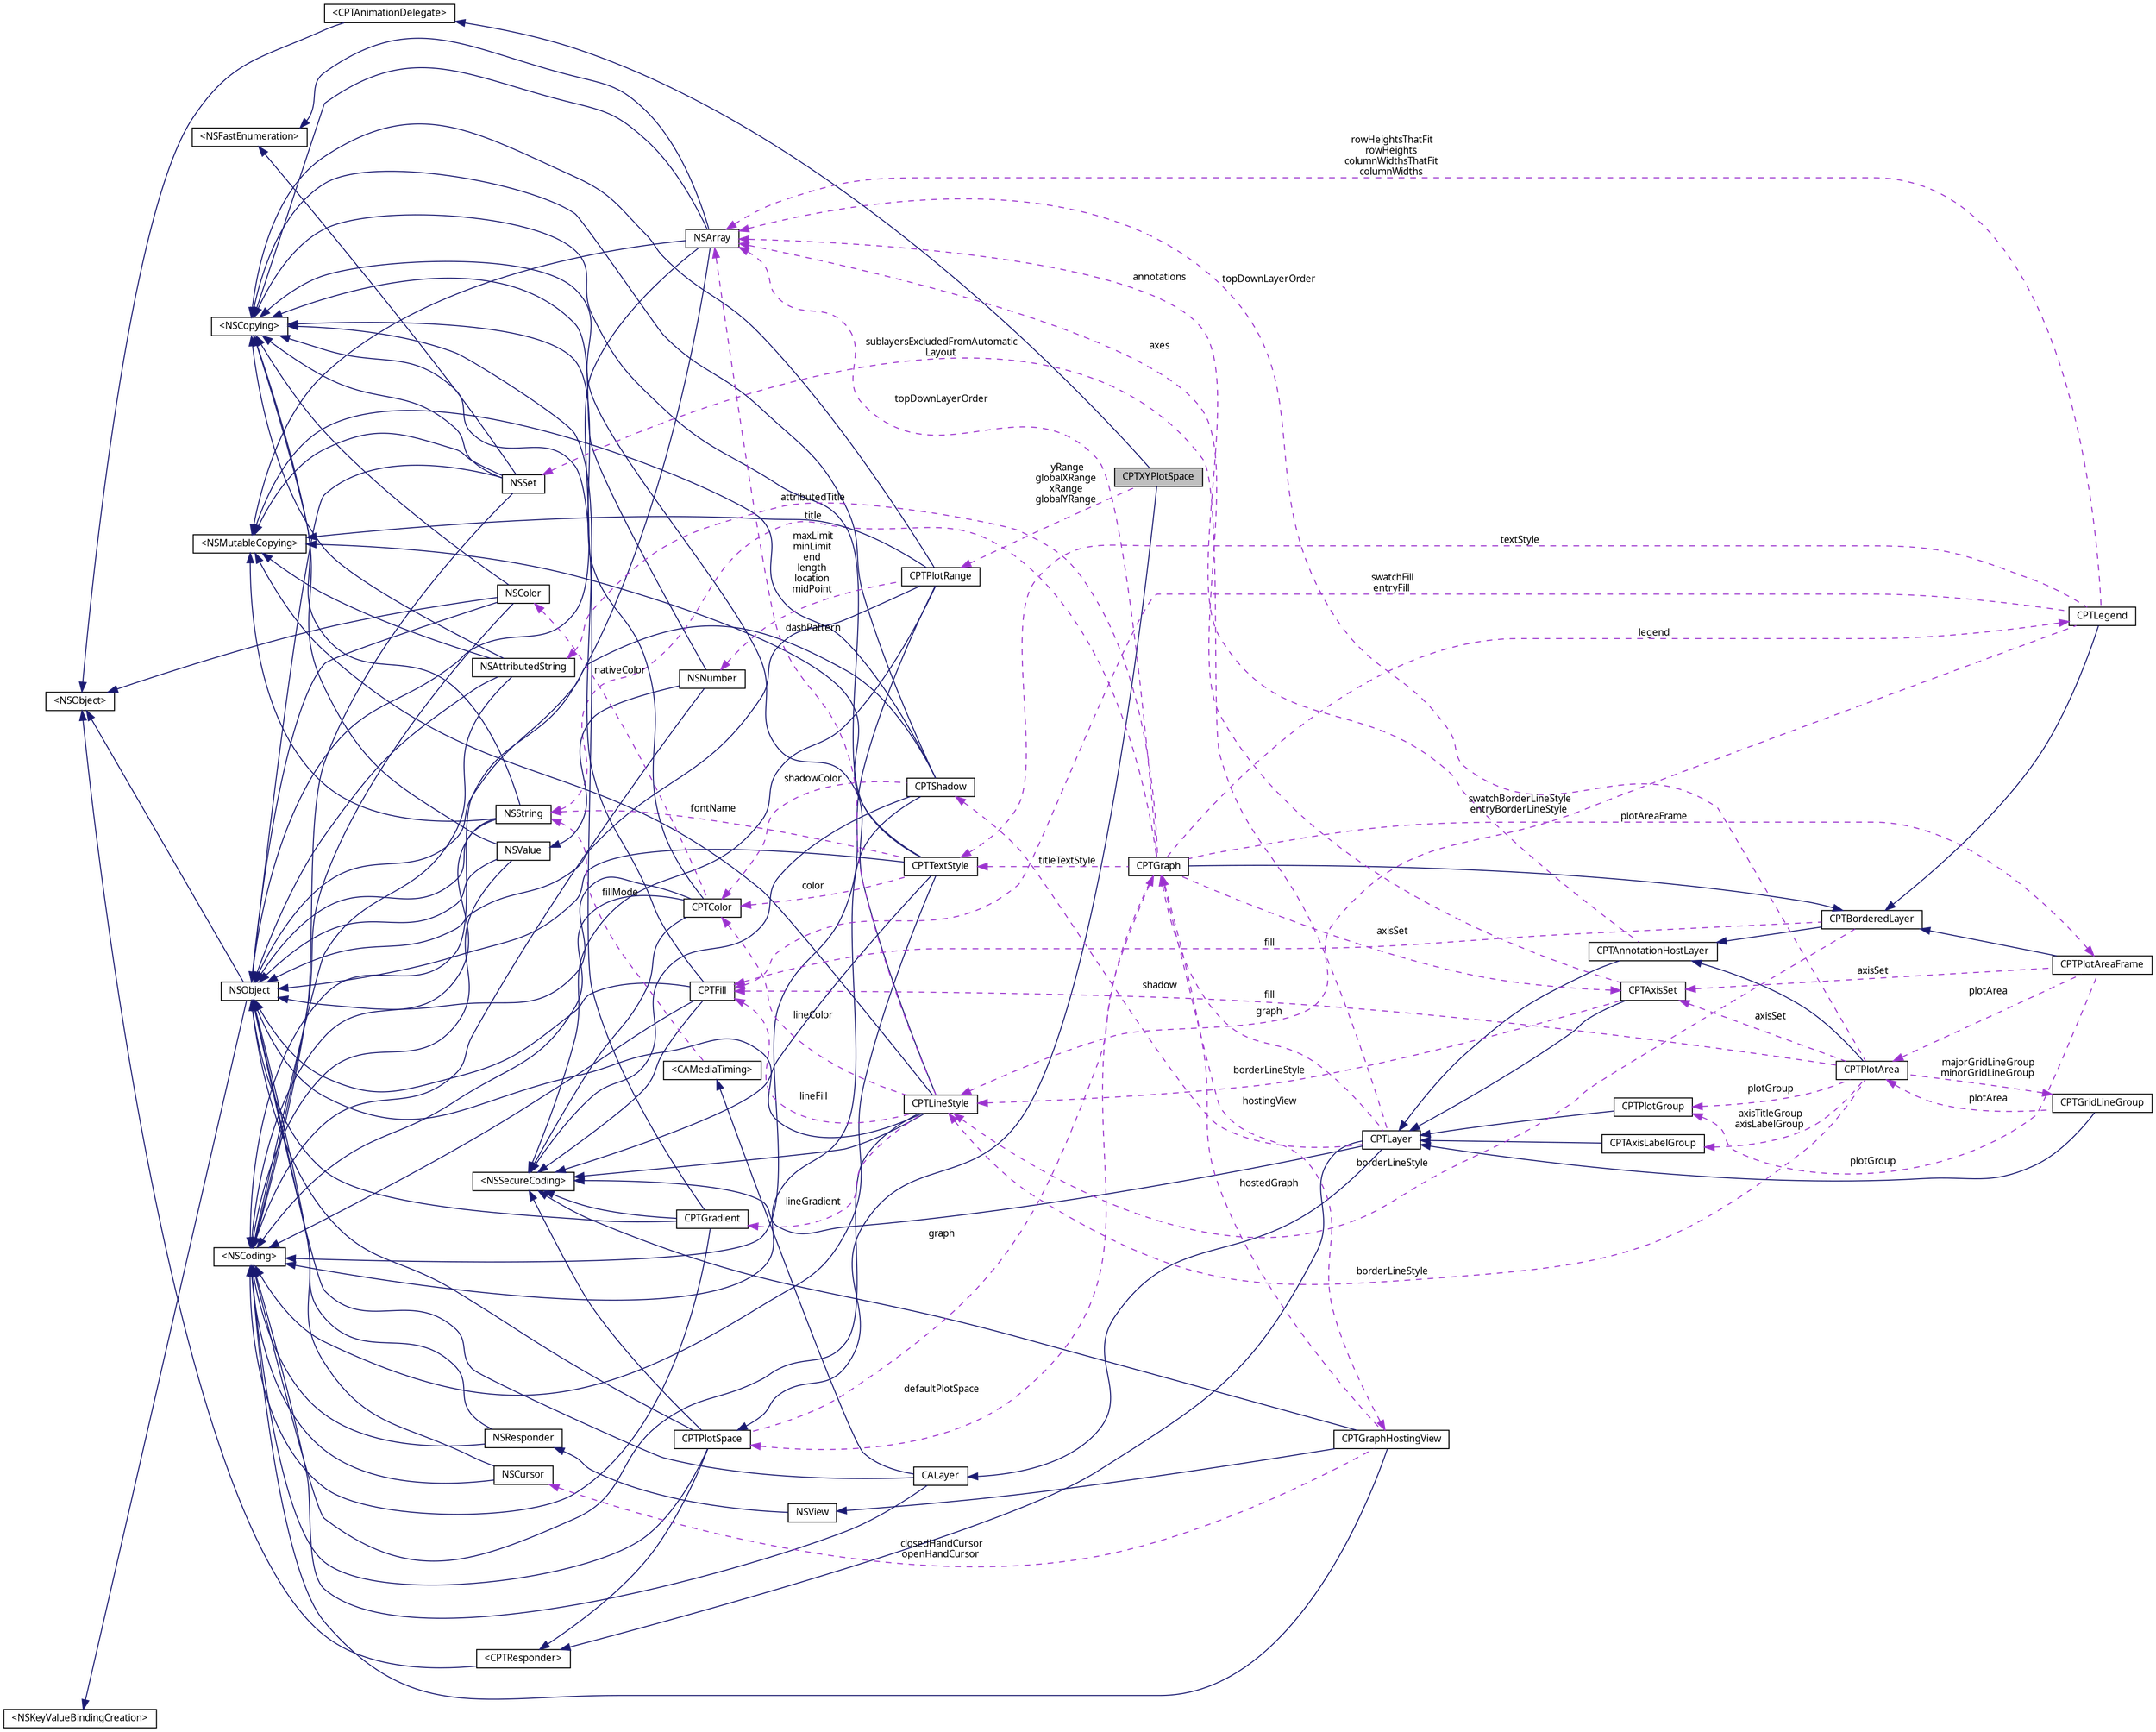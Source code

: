 digraph "CPTXYPlotSpace"
{
 // LATEX_PDF_SIZE
  bgcolor="transparent";
  edge [fontname="Lucinda Grande",fontsize="10",labelfontname="Lucinda Grande",labelfontsize="10"];
  node [fontname="Lucinda Grande",fontsize="10",shape=record];
  rankdir="LR";
  Node1 [label="CPTXYPlotSpace",height=0.2,width=0.4,color="black", fillcolor="grey75", style="filled", fontcolor="black",tooltip="A plot space using a two-dimensional cartesian coordinate system."];
  Node2 -> Node1 [dir="back",color="midnightblue",fontsize="10",style="solid",fontname="Lucinda Grande"];
  Node2 [label="CPTPlotSpace",height=0.2,width=0.4,color="black",URL="$interface_c_p_t_plot_space.html",tooltip="Defines the coordinate system of a plot."];
  Node3 -> Node2 [dir="back",color="midnightblue",fontsize="10",style="solid",fontname="Lucinda Grande"];
  Node3 [label="NSObject",height=0.2,width=0.4,color="black",URL="/Users/eskroch/Projects/Core Plot/documentation/doxygen/doxygen-cocoa-tags.xml$https://developer.apple.com/library/mac/.html#documentation/Cocoa/Reference/Foundation/Classes/NSObject_Class/Reference/Reference",tooltip=" "];
  Node4 -> Node3 [dir="back",color="midnightblue",fontsize="10",style="solid",fontname="Lucinda Grande"];
  Node4 [label="\<NSObject\>",height=0.2,width=0.4,color="black",URL="/Users/eskroch/Projects/Core Plot/documentation/doxygen/doxygen-cocoa-tags.xml$https://developer.apple.com/library/mac/.html#documentation/Cocoa/Reference/Foundation/Protocols/NSObject_Protocol/Reference/NSObject",tooltip=" "];
  Node5 -> Node3 [dir="back",color="midnightblue",fontsize="10",style="solid",fontname="Lucinda Grande"];
  Node5 [label="\<NSKeyValueBindingCreation\>",height=0.2,width=0.4,color="black",URL="/Users/eskroch/Projects/Core Plot/documentation/doxygen/doxygen-cocoa-tags.xml$https://developer.apple.com/library/mac/.html#documentation/Cocoa/Reference/ApplicationKit/Protocols/NSKeyValueBindingCreation_Protocol/Reference/Reference",tooltip=" "];
  Node6 -> Node2 [dir="back",color="midnightblue",fontsize="10",style="solid",fontname="Lucinda Grande"];
  Node6 [label="\<CPTResponder\>",height=0.2,width=0.4,color="black",URL="$protocol_c_p_t_responder-p.html",tooltip="The basis of all event processing in Core Plot."];
  Node4 -> Node6 [dir="back",color="midnightblue",fontsize="10",style="solid",fontname="Lucinda Grande"];
  Node7 -> Node2 [dir="back",color="midnightblue",fontsize="10",style="solid",fontname="Lucinda Grande"];
  Node7 [label="\<NSCoding\>",height=0.2,width=0.4,color="black",URL="/Users/eskroch/Projects/Core Plot/documentation/doxygen/doxygen-cocoa-tags.xml$https://developer.apple.com/library/mac/.html#documentation/Cocoa/Reference/Foundation/Protocols/NSCoding_Protocol/Reference/Reference",tooltip=" "];
  Node8 -> Node2 [dir="back",color="midnightblue",fontsize="10",style="solid",fontname="Lucinda Grande"];
  Node8 [label="\<NSSecureCoding\>",height=0.2,width=0.4,color="black",URL="/Users/eskroch/Projects/Core Plot/documentation/doxygen/doxygen-cocoa-tags.xml$https://developer.apple.com/library/mac/documentation/Foundation/Reference/NSSecureCoding_Protocol_Ref/.html",tooltip=" "];
  Node9 -> Node2 [dir="back",color="darkorchid3",fontsize="10",style="dashed",label=" graph" ,fontname="Lucinda Grande"];
  Node9 [label="CPTGraph",height=0.2,width=0.4,color="black",URL="$interface_c_p_t_graph.html",tooltip="An abstract graph class."];
  Node10 -> Node9 [dir="back",color="midnightblue",fontsize="10",style="solid",fontname="Lucinda Grande"];
  Node10 [label="CPTBorderedLayer",height=0.2,width=0.4,color="black",URL="$interface_c_p_t_bordered_layer.html",tooltip="A layer with a border line and background fill."];
  Node11 -> Node10 [dir="back",color="midnightblue",fontsize="10",style="solid",fontname="Lucinda Grande"];
  Node11 [label="CPTAnnotationHostLayer",height=0.2,width=0.4,color="black",URL="$interface_c_p_t_annotation_host_layer.html",tooltip="A container layer for annotations."];
  Node12 -> Node11 [dir="back",color="midnightblue",fontsize="10",style="solid",fontname="Lucinda Grande"];
  Node12 [label="CPTLayer",height=0.2,width=0.4,color="black",URL="$interface_c_p_t_layer.html",tooltip="Base class for all Core Animation layers in Core Plot."];
  Node13 -> Node12 [dir="back",color="midnightblue",fontsize="10",style="solid",fontname="Lucinda Grande"];
  Node13 [label="CALayer",height=0.2,width=0.4,color="black",URL="/Users/eskroch/Projects/Core Plot/documentation/doxygen/doxygen-cocoa-tags.xml$https://developer.apple.com/library/mac/.html#documentation/GraphicsImaging/Reference/CALayer_class/Introduction/Introduction",tooltip=" "];
  Node3 -> Node13 [dir="back",color="midnightblue",fontsize="10",style="solid",fontname="Lucinda Grande"];
  Node7 -> Node13 [dir="back",color="midnightblue",fontsize="10",style="solid",fontname="Lucinda Grande"];
  Node14 -> Node13 [dir="back",color="midnightblue",fontsize="10",style="solid",fontname="Lucinda Grande"];
  Node14 [label="\<CAMediaTiming\>",height=0.2,width=0.4,color="black",URL="/Users/eskroch/Projects/Core Plot/documentation/doxygen/doxygen-cocoa-tags.xml$https://developer.apple.com/library/mac/.html#documentation/GraphicsImaging/Reference/CAMediaTiming_protocol/Introduction/Introduction",tooltip=" "];
  Node15 -> Node14 [dir="back",color="darkorchid3",fontsize="10",style="dashed",label=" fillMode" ,fontname="Lucinda Grande"];
  Node15 [label="NSString",height=0.2,width=0.4,color="black",URL="/Users/eskroch/Projects/Core Plot/documentation/doxygen/doxygen-cocoa-tags.xml$https://developer.apple.com/library/mac/.html#documentation/Cocoa/Reference/Foundation/Classes/NSString_Class/Reference/NSString",tooltip=" "];
  Node3 -> Node15 [dir="back",color="midnightblue",fontsize="10",style="solid",fontname="Lucinda Grande"];
  Node7 -> Node15 [dir="back",color="midnightblue",fontsize="10",style="solid",fontname="Lucinda Grande"];
  Node16 -> Node15 [dir="back",color="midnightblue",fontsize="10",style="solid",fontname="Lucinda Grande"];
  Node16 [label="\<NSCopying\>",height=0.2,width=0.4,color="black",URL="/Users/eskroch/Projects/Core Plot/documentation/doxygen/doxygen-cocoa-tags.xml$https://developer.apple.com/library/mac/.html#documentation/Cocoa/Reference/Foundation/Protocols/NSCopying_Protocol/Reference/Reference",tooltip=" "];
  Node17 -> Node15 [dir="back",color="midnightblue",fontsize="10",style="solid",fontname="Lucinda Grande"];
  Node17 [label="\<NSMutableCopying\>",height=0.2,width=0.4,color="black",URL="/Users/eskroch/Projects/Core Plot/documentation/doxygen/doxygen-cocoa-tags.xml$https://developer.apple.com/library/mac/.html#documentation/Cocoa/Reference/Foundation/Protocols/NSMutableCopying_Protocol/Reference/Reference",tooltip=" "];
  Node6 -> Node12 [dir="back",color="midnightblue",fontsize="10",style="solid",fontname="Lucinda Grande"];
  Node8 -> Node12 [dir="back",color="midnightblue",fontsize="10",style="solid",fontname="Lucinda Grande"];
  Node18 -> Node12 [dir="back",color="darkorchid3",fontsize="10",style="dashed",label=" shadow" ,fontname="Lucinda Grande"];
  Node18 [label="CPTShadow",height=0.2,width=0.4,color="black",URL="$interface_c_p_t_shadow.html",tooltip="Immutable wrapper for various shadow drawing properties."];
  Node3 -> Node18 [dir="back",color="midnightblue",fontsize="10",style="solid",fontname="Lucinda Grande"];
  Node16 -> Node18 [dir="back",color="midnightblue",fontsize="10",style="solid",fontname="Lucinda Grande"];
  Node17 -> Node18 [dir="back",color="midnightblue",fontsize="10",style="solid",fontname="Lucinda Grande"];
  Node7 -> Node18 [dir="back",color="midnightblue",fontsize="10",style="solid",fontname="Lucinda Grande"];
  Node8 -> Node18 [dir="back",color="midnightblue",fontsize="10",style="solid",fontname="Lucinda Grande"];
  Node19 -> Node18 [dir="back",color="darkorchid3",fontsize="10",style="dashed",label=" shadowColor" ,fontname="Lucinda Grande"];
  Node19 [label="CPTColor",height=0.2,width=0.4,color="black",URL="$interface_c_p_t_color.html",tooltip="An immutable color."];
  Node3 -> Node19 [dir="back",color="midnightblue",fontsize="10",style="solid",fontname="Lucinda Grande"];
  Node16 -> Node19 [dir="back",color="midnightblue",fontsize="10",style="solid",fontname="Lucinda Grande"];
  Node7 -> Node19 [dir="back",color="midnightblue",fontsize="10",style="solid",fontname="Lucinda Grande"];
  Node8 -> Node19 [dir="back",color="midnightblue",fontsize="10",style="solid",fontname="Lucinda Grande"];
  Node20 -> Node19 [dir="back",color="darkorchid3",fontsize="10",style="dashed",label=" nativeColor" ,fontname="Lucinda Grande"];
  Node20 [label="NSColor",height=0.2,width=0.4,color="black",URL="/Users/eskroch/Projects/Core Plot/documentation/doxygen/doxygen-cocoa-tags.xml$https://developer.apple.com/library/mac/.html#documentation/Cocoa/Reference/ApplicationKit/Classes/NSColor_Class/Reference/Reference",tooltip=" "];
  Node3 -> Node20 [dir="back",color="midnightblue",fontsize="10",style="solid",fontname="Lucinda Grande"];
  Node7 -> Node20 [dir="back",color="midnightblue",fontsize="10",style="solid",fontname="Lucinda Grande"];
  Node16 -> Node20 [dir="back",color="midnightblue",fontsize="10",style="solid",fontname="Lucinda Grande"];
  Node4 -> Node20 [dir="back",color="midnightblue",fontsize="10",style="solid",fontname="Lucinda Grande"];
  Node21 -> Node12 [dir="back",color="darkorchid3",fontsize="10",style="dashed",label=" sublayersExcludedFromAutomatic\lLayout" ,fontname="Lucinda Grande"];
  Node21 [label="NSSet",height=0.2,width=0.4,color="black",URL="/Users/eskroch/Projects/Core Plot/documentation/doxygen/doxygen-cocoa-tags.xml$https://developer.apple.com/library/mac/.html#documentation/Cocoa/Reference/Foundation/Classes/NSSet_Class/Reference/Reference",tooltip=" "];
  Node3 -> Node21 [dir="back",color="midnightblue",fontsize="10",style="solid",fontname="Lucinda Grande"];
  Node7 -> Node21 [dir="back",color="midnightblue",fontsize="10",style="solid",fontname="Lucinda Grande"];
  Node16 -> Node21 [dir="back",color="midnightblue",fontsize="10",style="solid",fontname="Lucinda Grande"];
  Node22 -> Node21 [dir="back",color="midnightblue",fontsize="10",style="solid",fontname="Lucinda Grande"];
  Node22 [label="\<NSFastEnumeration\>",height=0.2,width=0.4,color="black",URL="/Users/eskroch/Projects/Core Plot/documentation/doxygen/doxygen-cocoa-tags.xml$https://developer.apple.com/library/mac/.html#documentation/Cocoa/Reference/NSFastEnumeration_protocol/Reference/NSFastEnumeration",tooltip=" "];
  Node17 -> Node21 [dir="back",color="midnightblue",fontsize="10",style="solid",fontname="Lucinda Grande"];
  Node9 -> Node12 [dir="back",color="darkorchid3",fontsize="10",style="dashed",label=" graph" ,fontname="Lucinda Grande"];
  Node23 -> Node11 [dir="back",color="darkorchid3",fontsize="10",style="dashed",label=" annotations" ,fontname="Lucinda Grande"];
  Node23 [label="NSArray",height=0.2,width=0.4,color="black",URL="/Users/eskroch/Projects/Core Plot/documentation/doxygen/doxygen-cocoa-tags.xml$https://developer.apple.com/library/mac/.html#documentation/Cocoa/Reference/Foundation/Classes/NSArray_Class/Reference/Reference",tooltip=" "];
  Node3 -> Node23 [dir="back",color="midnightblue",fontsize="10",style="solid",fontname="Lucinda Grande"];
  Node7 -> Node23 [dir="back",color="midnightblue",fontsize="10",style="solid",fontname="Lucinda Grande"];
  Node16 -> Node23 [dir="back",color="midnightblue",fontsize="10",style="solid",fontname="Lucinda Grande"];
  Node22 -> Node23 [dir="back",color="midnightblue",fontsize="10",style="solid",fontname="Lucinda Grande"];
  Node17 -> Node23 [dir="back",color="midnightblue",fontsize="10",style="solid",fontname="Lucinda Grande"];
  Node24 -> Node10 [dir="back",color="darkorchid3",fontsize="10",style="dashed",label=" fill" ,fontname="Lucinda Grande"];
  Node24 [label="CPTFill",height=0.2,width=0.4,color="black",URL="$interface_c_p_t_fill.html",tooltip="Draws area fills."];
  Node3 -> Node24 [dir="back",color="midnightblue",fontsize="10",style="solid",fontname="Lucinda Grande"];
  Node16 -> Node24 [dir="back",color="midnightblue",fontsize="10",style="solid",fontname="Lucinda Grande"];
  Node7 -> Node24 [dir="back",color="midnightblue",fontsize="10",style="solid",fontname="Lucinda Grande"];
  Node8 -> Node24 [dir="back",color="midnightblue",fontsize="10",style="solid",fontname="Lucinda Grande"];
  Node25 -> Node10 [dir="back",color="darkorchid3",fontsize="10",style="dashed",label=" borderLineStyle" ,fontname="Lucinda Grande"];
  Node25 [label="CPTLineStyle",height=0.2,width=0.4,color="black",URL="$interface_c_p_t_line_style.html",tooltip="Immutable wrapper for various line drawing properties. Create a CPTMutableLineStyle if you want to cu..."];
  Node3 -> Node25 [dir="back",color="midnightblue",fontsize="10",style="solid",fontname="Lucinda Grande"];
  Node16 -> Node25 [dir="back",color="midnightblue",fontsize="10",style="solid",fontname="Lucinda Grande"];
  Node17 -> Node25 [dir="back",color="midnightblue",fontsize="10",style="solid",fontname="Lucinda Grande"];
  Node7 -> Node25 [dir="back",color="midnightblue",fontsize="10",style="solid",fontname="Lucinda Grande"];
  Node8 -> Node25 [dir="back",color="midnightblue",fontsize="10",style="solid",fontname="Lucinda Grande"];
  Node24 -> Node25 [dir="back",color="darkorchid3",fontsize="10",style="dashed",label=" lineFill" ,fontname="Lucinda Grande"];
  Node26 -> Node25 [dir="back",color="darkorchid3",fontsize="10",style="dashed",label=" lineGradient" ,fontname="Lucinda Grande"];
  Node26 [label="CPTGradient",height=0.2,width=0.4,color="black",URL="$interface_c_p_t_gradient.html",tooltip="Draws color gradient fills."];
  Node3 -> Node26 [dir="back",color="midnightblue",fontsize="10",style="solid",fontname="Lucinda Grande"];
  Node16 -> Node26 [dir="back",color="midnightblue",fontsize="10",style="solid",fontname="Lucinda Grande"];
  Node7 -> Node26 [dir="back",color="midnightblue",fontsize="10",style="solid",fontname="Lucinda Grande"];
  Node8 -> Node26 [dir="back",color="midnightblue",fontsize="10",style="solid",fontname="Lucinda Grande"];
  Node19 -> Node25 [dir="back",color="darkorchid3",fontsize="10",style="dashed",label=" lineColor" ,fontname="Lucinda Grande"];
  Node23 -> Node25 [dir="back",color="darkorchid3",fontsize="10",style="dashed",label=" dashPattern" ,fontname="Lucinda Grande"];
  Node27 -> Node9 [dir="back",color="darkorchid3",fontsize="10",style="dashed",label=" titleTextStyle" ,fontname="Lucinda Grande"];
  Node27 [label="CPTTextStyle",height=0.2,width=0.4,color="black",URL="$interface_c_p_t_text_style.html",tooltip="Immutable wrapper for various text style properties."];
  Node3 -> Node27 [dir="back",color="midnightblue",fontsize="10",style="solid",fontname="Lucinda Grande"];
  Node16 -> Node27 [dir="back",color="midnightblue",fontsize="10",style="solid",fontname="Lucinda Grande"];
  Node17 -> Node27 [dir="back",color="midnightblue",fontsize="10",style="solid",fontname="Lucinda Grande"];
  Node7 -> Node27 [dir="back",color="midnightblue",fontsize="10",style="solid",fontname="Lucinda Grande"];
  Node8 -> Node27 [dir="back",color="midnightblue",fontsize="10",style="solid",fontname="Lucinda Grande"];
  Node15 -> Node27 [dir="back",color="darkorchid3",fontsize="10",style="dashed",label=" fontName" ,fontname="Lucinda Grande"];
  Node19 -> Node27 [dir="back",color="darkorchid3",fontsize="10",style="dashed",label=" color" ,fontname="Lucinda Grande"];
  Node28 -> Node9 [dir="back",color="darkorchid3",fontsize="10",style="dashed",label=" hostingView" ,fontname="Lucinda Grande"];
  Node28 [label="CPTGraphHostingView",height=0.2,width=0.4,color="black",URL="$interface_c_p_t_graph_hosting_view.html",tooltip="A container view for displaying a CPTGraph."];
  Node29 -> Node28 [dir="back",color="midnightblue",fontsize="10",style="solid",fontname="Lucinda Grande"];
  Node29 [label="NSView",height=0.2,width=0.4,color="black",URL="/Users/eskroch/Projects/Core Plot/documentation/doxygen/doxygen-cocoa-tags.xml$https://developer.apple.com/library/mac/.html#documentation/Cocoa/Reference/ApplicationKit/Classes/NSView_Class/Reference/NSView",tooltip=" "];
  Node30 -> Node29 [dir="back",color="midnightblue",fontsize="10",style="solid",fontname="Lucinda Grande"];
  Node30 [label="NSResponder",height=0.2,width=0.4,color="black",URL="/Users/eskroch/Projects/Core Plot/documentation/doxygen/doxygen-cocoa-tags.xml$https://developer.apple.com/library/mac/.html#documentation/Cocoa/Reference/ApplicationKit/Classes/NSResponder_Class/Reference/Reference",tooltip=" "];
  Node3 -> Node30 [dir="back",color="midnightblue",fontsize="10",style="solid",fontname="Lucinda Grande"];
  Node7 -> Node30 [dir="back",color="midnightblue",fontsize="10",style="solid",fontname="Lucinda Grande"];
  Node7 -> Node28 [dir="back",color="midnightblue",fontsize="10",style="solid",fontname="Lucinda Grande"];
  Node8 -> Node28 [dir="back",color="midnightblue",fontsize="10",style="solid",fontname="Lucinda Grande"];
  Node9 -> Node28 [dir="back",color="darkorchid3",fontsize="10",style="dashed",label=" hostedGraph" ,fontname="Lucinda Grande"];
  Node31 -> Node28 [dir="back",color="darkorchid3",fontsize="10",style="dashed",label=" closedHandCursor\nopenHandCursor" ,fontname="Lucinda Grande"];
  Node31 [label="NSCursor",height=0.2,width=0.4,color="black",URL="/Users/eskroch/Projects/Core Plot/documentation/doxygen/doxygen-cocoa-tags.xml$https://developer.apple.com/library/mac/.html#documentation/Cocoa/Reference/ApplicationKit/Classes/NSCursor_Class/Reference/Reference",tooltip=" "];
  Node3 -> Node31 [dir="back",color="midnightblue",fontsize="10",style="solid",fontname="Lucinda Grande"];
  Node7 -> Node31 [dir="back",color="midnightblue",fontsize="10",style="solid",fontname="Lucinda Grande"];
  Node32 -> Node9 [dir="back",color="darkorchid3",fontsize="10",style="dashed",label=" axisSet" ,fontname="Lucinda Grande"];
  Node32 [label="CPTAxisSet",height=0.2,width=0.4,color="black",URL="$interface_c_p_t_axis_set.html",tooltip="A container layer for the set of axes for a graph."];
  Node12 -> Node32 [dir="back",color="midnightblue",fontsize="10",style="solid",fontname="Lucinda Grande"];
  Node25 -> Node32 [dir="back",color="darkorchid3",fontsize="10",style="dashed",label=" borderLineStyle" ,fontname="Lucinda Grande"];
  Node23 -> Node32 [dir="back",color="darkorchid3",fontsize="10",style="dashed",label=" axes" ,fontname="Lucinda Grande"];
  Node33 -> Node9 [dir="back",color="darkorchid3",fontsize="10",style="dashed",label=" attributedTitle" ,fontname="Lucinda Grande"];
  Node33 [label="NSAttributedString",height=0.2,width=0.4,color="black",URL="/Users/eskroch/Projects/Core Plot/documentation/doxygen/doxygen-cocoa-tags.xml$https://developer.apple.com/library/mac/.html#documentation/Cocoa/Reference/Foundation/Classes/NSAttributedString_Class/Reference/NSAttributedString",tooltip=" "];
  Node3 -> Node33 [dir="back",color="midnightblue",fontsize="10",style="solid",fontname="Lucinda Grande"];
  Node7 -> Node33 [dir="back",color="midnightblue",fontsize="10",style="solid",fontname="Lucinda Grande"];
  Node16 -> Node33 [dir="back",color="midnightblue",fontsize="10",style="solid",fontname="Lucinda Grande"];
  Node17 -> Node33 [dir="back",color="midnightblue",fontsize="10",style="solid",fontname="Lucinda Grande"];
  Node34 -> Node9 [dir="back",color="darkorchid3",fontsize="10",style="dashed",label=" plotAreaFrame" ,fontname="Lucinda Grande"];
  Node34 [label="CPTPlotAreaFrame",height=0.2,width=0.4,color="black",URL="$interface_c_p_t_plot_area_frame.html",tooltip="A layer drawn on top of the graph layer and behind all plot elements."];
  Node10 -> Node34 [dir="back",color="midnightblue",fontsize="10",style="solid",fontname="Lucinda Grande"];
  Node32 -> Node34 [dir="back",color="darkorchid3",fontsize="10",style="dashed",label=" axisSet" ,fontname="Lucinda Grande"];
  Node35 -> Node34 [dir="back",color="darkorchid3",fontsize="10",style="dashed",label=" plotArea" ,fontname="Lucinda Grande"];
  Node35 [label="CPTPlotArea",height=0.2,width=0.4,color="black",URL="$interface_c_p_t_plot_area.html",tooltip="A layer representing the actual plotting area of a graph."];
  Node11 -> Node35 [dir="back",color="midnightblue",fontsize="10",style="solid",fontname="Lucinda Grande"];
  Node36 -> Node35 [dir="back",color="darkorchid3",fontsize="10",style="dashed",label=" majorGridLineGroup\nminorGridLineGroup" ,fontname="Lucinda Grande"];
  Node36 [label="CPTGridLineGroup",height=0.2,width=0.4,color="black",URL="$interface_c_p_t_grid_line_group.html",tooltip="A group of grid line layers."];
  Node12 -> Node36 [dir="back",color="midnightblue",fontsize="10",style="solid",fontname="Lucinda Grande"];
  Node35 -> Node36 [dir="back",color="darkorchid3",fontsize="10",style="dashed",label=" plotArea" ,fontname="Lucinda Grande"];
  Node24 -> Node35 [dir="back",color="darkorchid3",fontsize="10",style="dashed",label=" fill" ,fontname="Lucinda Grande"];
  Node32 -> Node35 [dir="back",color="darkorchid3",fontsize="10",style="dashed",label=" axisSet" ,fontname="Lucinda Grande"];
  Node25 -> Node35 [dir="back",color="darkorchid3",fontsize="10",style="dashed",label=" borderLineStyle" ,fontname="Lucinda Grande"];
  Node37 -> Node35 [dir="back",color="darkorchid3",fontsize="10",style="dashed",label=" axisTitleGroup\naxisLabelGroup" ,fontname="Lucinda Grande"];
  Node37 [label="CPTAxisLabelGroup",height=0.2,width=0.4,color="black",URL="$interface_c_p_t_axis_label_group.html",tooltip="A container layer for the axis labels."];
  Node12 -> Node37 [dir="back",color="midnightblue",fontsize="10",style="solid",fontname="Lucinda Grande"];
  Node38 -> Node35 [dir="back",color="darkorchid3",fontsize="10",style="dashed",label=" plotGroup" ,fontname="Lucinda Grande"];
  Node38 [label="CPTPlotGroup",height=0.2,width=0.4,color="black",URL="$interface_c_p_t_plot_group.html",tooltip="Defines the coordinate system of a plot."];
  Node12 -> Node38 [dir="back",color="midnightblue",fontsize="10",style="solid",fontname="Lucinda Grande"];
  Node23 -> Node35 [dir="back",color="darkorchid3",fontsize="10",style="dashed",label=" topDownLayerOrder" ,fontname="Lucinda Grande"];
  Node38 -> Node34 [dir="back",color="darkorchid3",fontsize="10",style="dashed",label=" plotGroup" ,fontname="Lucinda Grande"];
  Node15 -> Node9 [dir="back",color="darkorchid3",fontsize="10",style="dashed",label=" title" ,fontname="Lucinda Grande"];
  Node2 -> Node9 [dir="back",color="darkorchid3",fontsize="10",style="dashed",label=" defaultPlotSpace" ,fontname="Lucinda Grande"];
  Node39 -> Node9 [dir="back",color="darkorchid3",fontsize="10",style="dashed",label=" legend" ,fontname="Lucinda Grande"];
  Node39 [label="CPTLegend",height=0.2,width=0.4,color="black",URL="$interface_c_p_t_legend.html",tooltip="A graph legend."];
  Node10 -> Node39 [dir="back",color="midnightblue",fontsize="10",style="solid",fontname="Lucinda Grande"];
  Node27 -> Node39 [dir="back",color="darkorchid3",fontsize="10",style="dashed",label=" textStyle" ,fontname="Lucinda Grande"];
  Node24 -> Node39 [dir="back",color="darkorchid3",fontsize="10",style="dashed",label=" swatchFill\nentryFill" ,fontname="Lucinda Grande"];
  Node25 -> Node39 [dir="back",color="darkorchid3",fontsize="10",style="dashed",label=" swatchBorderLineStyle\nentryBorderLineStyle" ,fontname="Lucinda Grande"];
  Node23 -> Node39 [dir="back",color="darkorchid3",fontsize="10",style="dashed",label=" rowHeightsThatFit\nrowHeights\ncolumnWidthsThatFit\ncolumnWidths" ,fontname="Lucinda Grande"];
  Node23 -> Node9 [dir="back",color="darkorchid3",fontsize="10",style="dashed",label=" topDownLayerOrder" ,fontname="Lucinda Grande"];
  Node40 -> Node1 [dir="back",color="midnightblue",fontsize="10",style="solid",fontname="Lucinda Grande"];
  Node40 [label="\<CPTAnimationDelegate\>",height=0.2,width=0.4,color="black",URL="$protocol_c_p_t_animation_delegate-p.html",tooltip="Animation delegate."];
  Node4 -> Node40 [dir="back",color="midnightblue",fontsize="10",style="solid",fontname="Lucinda Grande"];
  Node41 -> Node1 [dir="back",color="darkorchid3",fontsize="10",style="dashed",label=" yRange\nglobalXRange\nxRange\nglobalYRange" ,fontname="Lucinda Grande"];
  Node41 [label="CPTPlotRange",height=0.2,width=0.4,color="black",URL="$interface_c_p_t_plot_range.html",tooltip="Defines an immutable range of plot data."];
  Node3 -> Node41 [dir="back",color="midnightblue",fontsize="10",style="solid",fontname="Lucinda Grande"];
  Node16 -> Node41 [dir="back",color="midnightblue",fontsize="10",style="solid",fontname="Lucinda Grande"];
  Node17 -> Node41 [dir="back",color="midnightblue",fontsize="10",style="solid",fontname="Lucinda Grande"];
  Node7 -> Node41 [dir="back",color="midnightblue",fontsize="10",style="solid",fontname="Lucinda Grande"];
  Node8 -> Node41 [dir="back",color="midnightblue",fontsize="10",style="solid",fontname="Lucinda Grande"];
  Node42 -> Node41 [dir="back",color="darkorchid3",fontsize="10",style="dashed",label=" maxLimit\nminLimit\nend\nlength\nlocation\nmidPoint" ,fontname="Lucinda Grande"];
  Node42 [label="NSNumber",height=0.2,width=0.4,color="black",URL="/Users/eskroch/Projects/Core Plot/documentation/doxygen/doxygen-cocoa-tags.xml$https://developer.apple.com/library/mac/.html#documentation/Cocoa/Reference/Foundation/Classes/NSNumber_Class/Reference/Reference",tooltip=" "];
  Node43 -> Node42 [dir="back",color="midnightblue",fontsize="10",style="solid",fontname="Lucinda Grande"];
  Node43 [label="NSValue",height=0.2,width=0.4,color="black",URL="/Users/eskroch/Projects/Core Plot/documentation/doxygen/doxygen-cocoa-tags.xml$https://developer.apple.com/library/mac/.html#documentation/Cocoa/Reference/Foundation/Classes/NSValue_Class/Reference/Reference",tooltip=" "];
  Node3 -> Node43 [dir="back",color="midnightblue",fontsize="10",style="solid",fontname="Lucinda Grande"];
  Node7 -> Node43 [dir="back",color="midnightblue",fontsize="10",style="solid",fontname="Lucinda Grande"];
  Node16 -> Node43 [dir="back",color="midnightblue",fontsize="10",style="solid",fontname="Lucinda Grande"];
  Node7 -> Node42 [dir="back",color="midnightblue",fontsize="10",style="solid",fontname="Lucinda Grande"];
  Node16 -> Node42 [dir="back",color="midnightblue",fontsize="10",style="solid",fontname="Lucinda Grande"];
}
